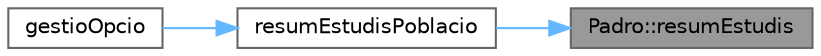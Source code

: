 digraph "Padro::resumEstudis"
{
 // LATEX_PDF_SIZE
  bgcolor="transparent";
  edge [fontname=Helvetica,fontsize=10,labelfontname=Helvetica,labelfontsize=10];
  node [fontname=Helvetica,fontsize=10,shape=box,height=0.2,width=0.4];
  rankdir="RL";
  Node1 [id="Node000001",label="Padro::resumEstudis",height=0.2,width=0.4,color="gray40", fillcolor="grey60", style="filled", fontcolor="black",tooltip="Obtiene un resumen de los estudios de la población en cada año."];
  Node1 -> Node2 [id="edge3_Node000001_Node000002",dir="back",color="steelblue1",style="solid",tooltip=" "];
  Node2 [id="Node000002",label="resumEstudisPoblacio",height=0.2,width=0.4,color="grey40", fillcolor="white", style="filled",URL="$main_8cpp.html#a4230886114a1d36362657336b7a078bf",tooltip="Muestra un resumen de los estudios de la población por año."];
  Node2 -> Node3 [id="edge4_Node000002_Node000003",dir="back",color="steelblue1",style="solid",tooltip=" "];
  Node3 [id="Node000003",label="gestioOpcio",height=0.2,width=0.4,color="grey40", fillcolor="white", style="filled",URL="$main_8cpp.html#a5289933794b2beb79f44578f8d07af19",tooltip="Gestiona las opciones seleccionadas por el usuario."];
}
